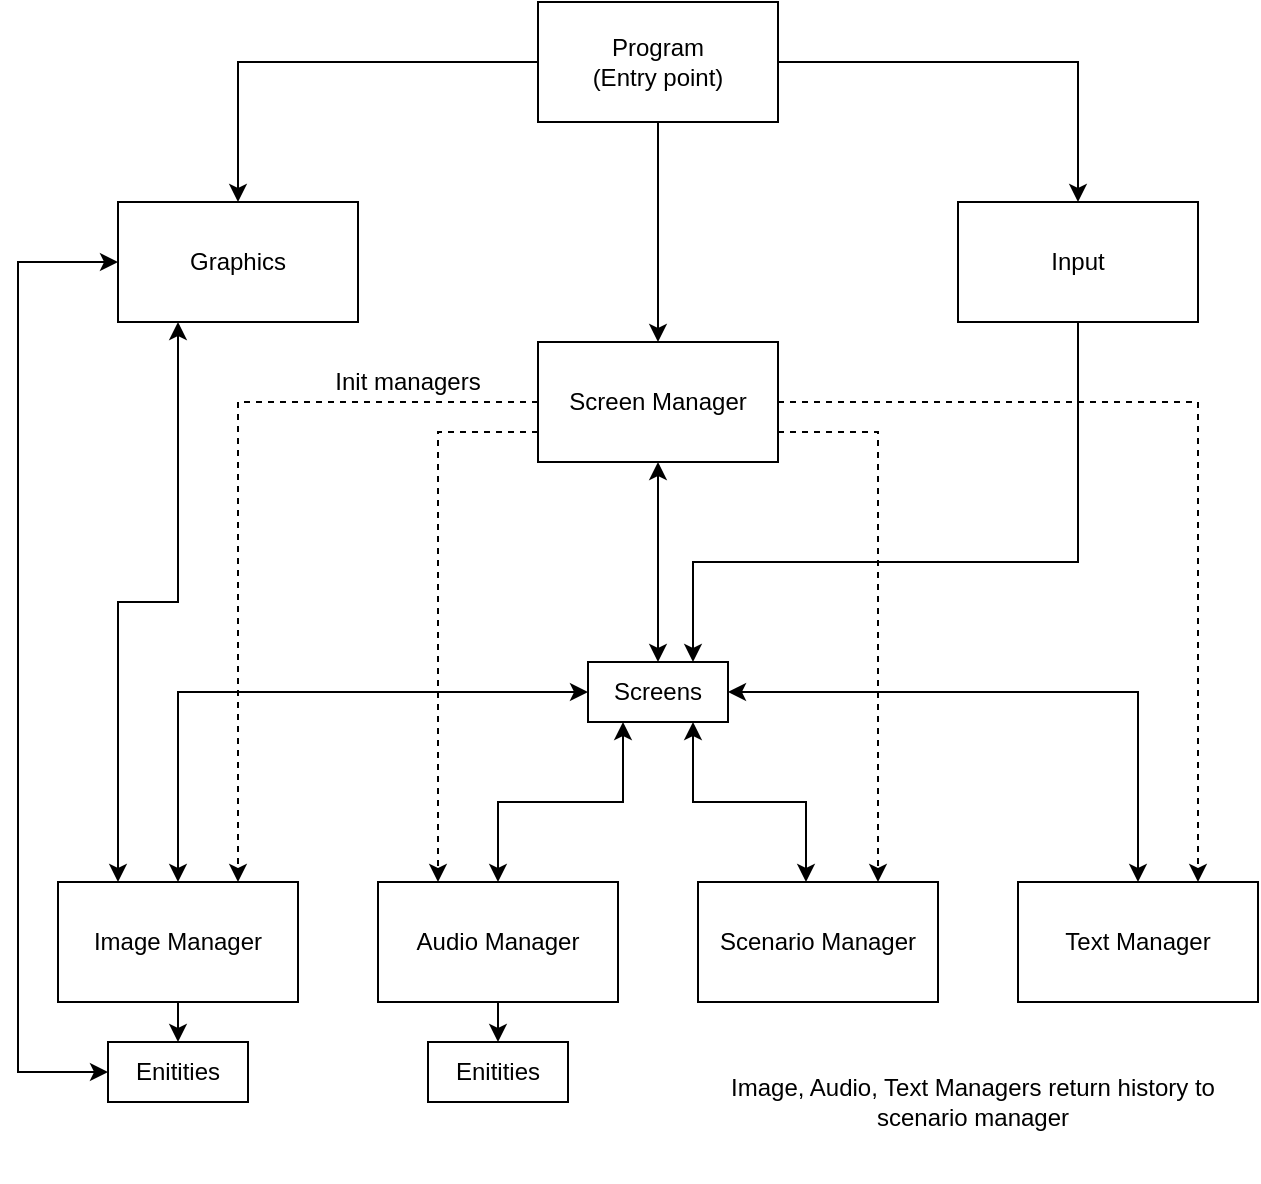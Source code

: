 <mxfile version="13.6.3"><diagram id="C0yD7W4qG4fXyyykZgVl" name="Page-1"><mxGraphModel dx="1185" dy="659" grid="1" gridSize="10" guides="1" tooltips="1" connect="1" arrows="1" fold="1" page="1" pageScale="1" pageWidth="827" pageHeight="1169" math="0" shadow="0"><root><mxCell id="0"/><mxCell id="1" parent="0"/><mxCell id="RsymBlbhSSKNoLLQENtZ-3" value="Scenario Manager" style="rounded=0;whiteSpace=wrap;html=1;" vertex="1" parent="1"><mxGeometry x="420" y="460" width="120" height="60" as="geometry"/></mxCell><mxCell id="RsymBlbhSSKNoLLQENtZ-4" value="&lt;div&gt;Text Manager&lt;/div&gt;" style="whiteSpace=wrap;html=1;" vertex="1" parent="1"><mxGeometry x="580" y="460" width="120" height="60" as="geometry"/></mxCell><mxCell id="RsymBlbhSSKNoLLQENtZ-28" style="edgeStyle=orthogonalEdgeStyle;rounded=0;orthogonalLoop=1;jettySize=auto;html=1;exitX=0.5;exitY=1;exitDx=0;exitDy=0;entryX=0.5;entryY=0;entryDx=0;entryDy=0;" edge="1" parent="1" source="RsymBlbhSSKNoLLQENtZ-5" target="RsymBlbhSSKNoLLQENtZ-11"><mxGeometry relative="1" as="geometry"/></mxCell><mxCell id="RsymBlbhSSKNoLLQENtZ-62" style="edgeStyle=orthogonalEdgeStyle;rounded=0;orthogonalLoop=1;jettySize=auto;html=1;exitX=0.25;exitY=0;exitDx=0;exitDy=0;entryX=0.25;entryY=1;entryDx=0;entryDy=0;startArrow=classic;startFill=1;strokeColor=#000000;" edge="1" parent="1" source="RsymBlbhSSKNoLLQENtZ-5" target="RsymBlbhSSKNoLLQENtZ-10"><mxGeometry relative="1" as="geometry"/></mxCell><mxCell id="RsymBlbhSSKNoLLQENtZ-5" value="Image Manager" style="whiteSpace=wrap;html=1;" vertex="1" parent="1"><mxGeometry x="100" y="460" width="120" height="60" as="geometry"/></mxCell><mxCell id="RsymBlbhSSKNoLLQENtZ-38" style="edgeStyle=orthogonalEdgeStyle;rounded=0;orthogonalLoop=1;jettySize=auto;html=1;exitX=0.5;exitY=1;exitDx=0;exitDy=0;entryX=0.5;entryY=0;entryDx=0;entryDy=0;startArrow=classic;startFill=1;" edge="1" parent="1" source="RsymBlbhSSKNoLLQENtZ-8" target="RsymBlbhSSKNoLLQENtZ-36"><mxGeometry relative="1" as="geometry"/></mxCell><mxCell id="RsymBlbhSSKNoLLQENtZ-41" style="edgeStyle=orthogonalEdgeStyle;rounded=0;orthogonalLoop=1;jettySize=auto;html=1;exitX=0;exitY=0.75;exitDx=0;exitDy=0;entryX=0.25;entryY=0;entryDx=0;entryDy=0;dashed=1;" edge="1" parent="1" source="RsymBlbhSSKNoLLQENtZ-8" target="RsymBlbhSSKNoLLQENtZ-17"><mxGeometry relative="1" as="geometry"/></mxCell><mxCell id="RsymBlbhSSKNoLLQENtZ-42" style="edgeStyle=orthogonalEdgeStyle;rounded=0;orthogonalLoop=1;jettySize=auto;html=1;exitX=1;exitY=0.75;exitDx=0;exitDy=0;entryX=0.75;entryY=0;entryDx=0;entryDy=0;dashed=1;" edge="1" parent="1" source="RsymBlbhSSKNoLLQENtZ-8" target="RsymBlbhSSKNoLLQENtZ-3"><mxGeometry relative="1" as="geometry"/></mxCell><mxCell id="RsymBlbhSSKNoLLQENtZ-44" style="edgeStyle=orthogonalEdgeStyle;rounded=0;orthogonalLoop=1;jettySize=auto;html=1;exitX=1;exitY=0.5;exitDx=0;exitDy=0;entryX=0.75;entryY=0;entryDx=0;entryDy=0;dashed=1;" edge="1" parent="1" source="RsymBlbhSSKNoLLQENtZ-8" target="RsymBlbhSSKNoLLQENtZ-4"><mxGeometry relative="1" as="geometry"/></mxCell><mxCell id="RsymBlbhSSKNoLLQENtZ-59" style="edgeStyle=orthogonalEdgeStyle;rounded=0;orthogonalLoop=1;jettySize=auto;html=1;exitX=0;exitY=0.5;exitDx=0;exitDy=0;entryX=0.75;entryY=0;entryDx=0;entryDy=0;dashed=1;" edge="1" parent="1" source="RsymBlbhSSKNoLLQENtZ-8" target="RsymBlbhSSKNoLLQENtZ-5"><mxGeometry relative="1" as="geometry"/></mxCell><mxCell id="RsymBlbhSSKNoLLQENtZ-8" value="Screen Manager" style="whiteSpace=wrap;html=1;" vertex="1" parent="1"><mxGeometry x="340" y="190" width="120" height="60" as="geometry"/></mxCell><mxCell id="RsymBlbhSSKNoLLQENtZ-53" style="edgeStyle=orthogonalEdgeStyle;rounded=0;orthogonalLoop=1;jettySize=auto;html=1;exitX=1;exitY=0.5;exitDx=0;exitDy=0;entryX=0.5;entryY=0;entryDx=0;entryDy=0;" edge="1" parent="1" source="RsymBlbhSSKNoLLQENtZ-9" target="RsymBlbhSSKNoLLQENtZ-12"><mxGeometry relative="1" as="geometry"/></mxCell><mxCell id="RsymBlbhSSKNoLLQENtZ-54" style="edgeStyle=orthogonalEdgeStyle;rounded=0;orthogonalLoop=1;jettySize=auto;html=1;exitX=0;exitY=0.5;exitDx=0;exitDy=0;entryX=0.5;entryY=0;entryDx=0;entryDy=0;" edge="1" parent="1" source="RsymBlbhSSKNoLLQENtZ-9" target="RsymBlbhSSKNoLLQENtZ-10"><mxGeometry relative="1" as="geometry"/></mxCell><mxCell id="RsymBlbhSSKNoLLQENtZ-55" style="edgeStyle=orthogonalEdgeStyle;rounded=0;orthogonalLoop=1;jettySize=auto;html=1;exitX=0.5;exitY=1;exitDx=0;exitDy=0;entryX=0.5;entryY=0;entryDx=0;entryDy=0;" edge="1" parent="1" source="RsymBlbhSSKNoLLQENtZ-9" target="RsymBlbhSSKNoLLQENtZ-8"><mxGeometry relative="1" as="geometry"/></mxCell><mxCell id="RsymBlbhSSKNoLLQENtZ-9" value="&lt;div&gt;Program&lt;/div&gt;&lt;div&gt;(Entry point)&lt;br&gt;&lt;/div&gt;" style="whiteSpace=wrap;html=1;" vertex="1" parent="1"><mxGeometry x="340" y="20" width="120" height="60" as="geometry"/></mxCell><mxCell id="RsymBlbhSSKNoLLQENtZ-10" value="Graphics" style="whiteSpace=wrap;html=1;" vertex="1" parent="1"><mxGeometry x="130" y="120" width="120" height="60" as="geometry"/></mxCell><mxCell id="RsymBlbhSSKNoLLQENtZ-61" style="edgeStyle=orthogonalEdgeStyle;rounded=0;orthogonalLoop=1;jettySize=auto;html=1;exitX=0;exitY=0.5;exitDx=0;exitDy=0;entryX=0;entryY=0.5;entryDx=0;entryDy=0;startArrow=classic;startFill=1;strokeColor=#000000;" edge="1" parent="1" source="RsymBlbhSSKNoLLQENtZ-11" target="RsymBlbhSSKNoLLQENtZ-10"><mxGeometry relative="1" as="geometry"><Array as="points"><mxPoint x="80" y="555"/><mxPoint x="80" y="150"/></Array></mxGeometry></mxCell><mxCell id="RsymBlbhSSKNoLLQENtZ-11" value="Enitities" style="whiteSpace=wrap;html=1;" vertex="1" parent="1"><mxGeometry x="125" y="540" width="70" height="30" as="geometry"/></mxCell><mxCell id="RsymBlbhSSKNoLLQENtZ-56" style="edgeStyle=orthogonalEdgeStyle;rounded=0;orthogonalLoop=1;jettySize=auto;html=1;exitX=0.5;exitY=1;exitDx=0;exitDy=0;entryX=0.75;entryY=0;entryDx=0;entryDy=0;" edge="1" parent="1" source="RsymBlbhSSKNoLLQENtZ-12" target="RsymBlbhSSKNoLLQENtZ-36"><mxGeometry relative="1" as="geometry"><Array as="points"><mxPoint x="610" y="300"/><mxPoint x="418" y="300"/></Array></mxGeometry></mxCell><mxCell id="RsymBlbhSSKNoLLQENtZ-12" value="&lt;div&gt;Input&lt;/div&gt;" style="whiteSpace=wrap;html=1;" vertex="1" parent="1"><mxGeometry x="550" y="120" width="120" height="60" as="geometry"/></mxCell><mxCell id="RsymBlbhSSKNoLLQENtZ-29" style="edgeStyle=orthogonalEdgeStyle;rounded=0;orthogonalLoop=1;jettySize=auto;html=1;exitX=0.5;exitY=1;exitDx=0;exitDy=0;entryX=0.5;entryY=0;entryDx=0;entryDy=0;" edge="1" parent="1" source="RsymBlbhSSKNoLLQENtZ-17" target="RsymBlbhSSKNoLLQENtZ-18"><mxGeometry relative="1" as="geometry"/></mxCell><mxCell id="RsymBlbhSSKNoLLQENtZ-17" value="&lt;div&gt;Audio Manager&lt;/div&gt;" style="rounded=0;whiteSpace=wrap;html=1;" vertex="1" parent="1"><mxGeometry x="260" y="460" width="120" height="60" as="geometry"/></mxCell><mxCell id="RsymBlbhSSKNoLLQENtZ-18" value="Enitities" style="whiteSpace=wrap;html=1;" vertex="1" parent="1"><mxGeometry x="285" y="540" width="70" height="30" as="geometry"/></mxCell><mxCell id="RsymBlbhSSKNoLLQENtZ-45" style="edgeStyle=orthogonalEdgeStyle;rounded=0;orthogonalLoop=1;jettySize=auto;html=1;exitX=1;exitY=0.5;exitDx=0;exitDy=0;entryX=0.5;entryY=0;entryDx=0;entryDy=0;startArrow=classic;startFill=1;" edge="1" parent="1" source="RsymBlbhSSKNoLLQENtZ-36" target="RsymBlbhSSKNoLLQENtZ-4"><mxGeometry relative="1" as="geometry"/></mxCell><mxCell id="RsymBlbhSSKNoLLQENtZ-46" style="edgeStyle=orthogonalEdgeStyle;rounded=0;orthogonalLoop=1;jettySize=auto;html=1;exitX=0.75;exitY=1;exitDx=0;exitDy=0;entryX=0.45;entryY=0;entryDx=0;entryDy=0;entryPerimeter=0;startArrow=classic;startFill=1;" edge="1" parent="1" source="RsymBlbhSSKNoLLQENtZ-36" target="RsymBlbhSSKNoLLQENtZ-3"><mxGeometry relative="1" as="geometry"/></mxCell><mxCell id="RsymBlbhSSKNoLLQENtZ-47" style="edgeStyle=orthogonalEdgeStyle;rounded=0;orthogonalLoop=1;jettySize=auto;html=1;exitX=0.25;exitY=1;exitDx=0;exitDy=0;entryX=0.5;entryY=0;entryDx=0;entryDy=0;startArrow=classic;startFill=1;" edge="1" parent="1" source="RsymBlbhSSKNoLLQENtZ-36" target="RsymBlbhSSKNoLLQENtZ-17"><mxGeometry relative="1" as="geometry"/></mxCell><mxCell id="RsymBlbhSSKNoLLQENtZ-48" style="edgeStyle=orthogonalEdgeStyle;rounded=0;orthogonalLoop=1;jettySize=auto;html=1;exitX=0;exitY=0.5;exitDx=0;exitDy=0;entryX=0.5;entryY=0;entryDx=0;entryDy=0;startArrow=classic;startFill=1;" edge="1" parent="1" source="RsymBlbhSSKNoLLQENtZ-36" target="RsymBlbhSSKNoLLQENtZ-5"><mxGeometry relative="1" as="geometry"/></mxCell><mxCell id="RsymBlbhSSKNoLLQENtZ-36" value="Screens" style="whiteSpace=wrap;html=1;" vertex="1" parent="1"><mxGeometry x="365" y="350" width="70" height="30" as="geometry"/></mxCell><mxCell id="RsymBlbhSSKNoLLQENtZ-49" value="&lt;div&gt;Init managers&lt;/div&gt;" style="text;html=1;strokeColor=none;fillColor=none;align=center;verticalAlign=middle;whiteSpace=wrap;rounded=0;" vertex="1" parent="1"><mxGeometry x="210" y="200" width="130" height="20" as="geometry"/></mxCell><mxCell id="RsymBlbhSSKNoLLQENtZ-66" value="Image, Audio, Text Managers return history to scenario manager" style="text;html=1;strokeColor=none;fillColor=none;align=center;verticalAlign=middle;whiteSpace=wrap;rounded=0;" vertex="1" parent="1"><mxGeometry x="435" y="530" width="245" height="80" as="geometry"/></mxCell></root></mxGraphModel></diagram></mxfile>